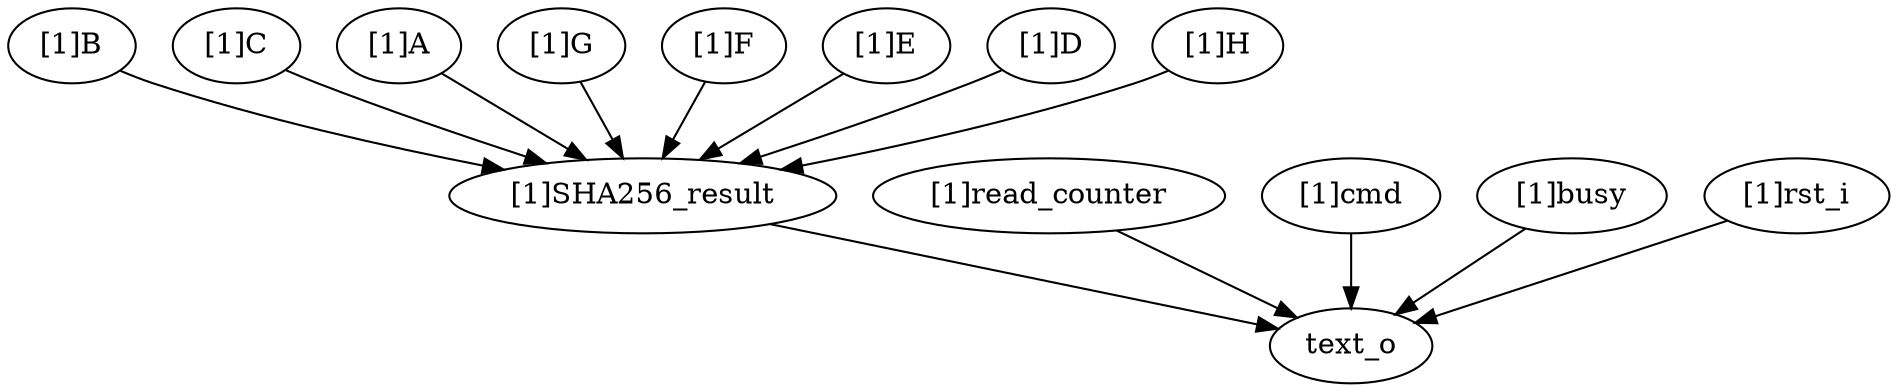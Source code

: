 strict digraph "" {
	text_o	 [complexity=0,
		importance=0.0305975539779,
		rank=0.0];
	"[1]B"	 [complexity=25,
		importance=0.295606013373,
		rank=0.0118242405349];
	"[1]SHA256_result"	 [complexity=16,
		importance=0.267881793134,
		rank=0.0167426120709];
	"[1]B" -> "[1]SHA256_result";
	"[1]SHA256_result" -> text_o;
	"[1]read_counter"	 [complexity=1,
		importance=0.286352080187,
		rank=0.286352080187];
	"[1]read_counter" -> text_o;
	"[1]C"	 [complexity=25,
		importance=0.295239604817,
		rank=0.0118095841927];
	"[1]C" -> "[1]SHA256_result";
	"[1]cmd"	 [complexity=1,
		importance=0.325348579502,
		rank=0.325348579502];
	"[1]cmd" -> text_o;
	"[1]A"	 [complexity=25,
		importance=0.297884878574,
		rank=0.0119153951429];
	"[1]A" -> "[1]SHA256_result";
	"[1]G"	 [complexity=25,
		importance=0.294784604504,
		rank=0.0117913841802];
	"[1]G" -> "[1]SHA256_result";
	"[1]F"	 [complexity=25,
		importance=0.294547084072,
		rank=0.0117818833629];
	"[1]F" -> "[1]SHA256_result";
	"[1]E"	 [complexity=25,
		importance=0.29530270918,
		rank=0.0118121083672];
	"[1]E" -> "[1]SHA256_result";
	"[1]D"	 [complexity=25,
		importance=0.297184971103,
		rank=0.0118873988441];
	"[1]D" -> "[1]SHA256_result";
	"[1]busy"	 [complexity=1,
		importance=0.315705329704,
		rank=0.315705329704];
	"[1]busy" -> text_o;
	"[1]H"	 [complexity=25,
		importance=0.296972933975,
		rank=0.011878917359];
	"[1]H" -> "[1]SHA256_result";
	"[1]rst_i"	 [complexity=1,
		importance=0.34585898877,
		rank=0.34585898877];
	"[1]rst_i" -> text_o;
}
